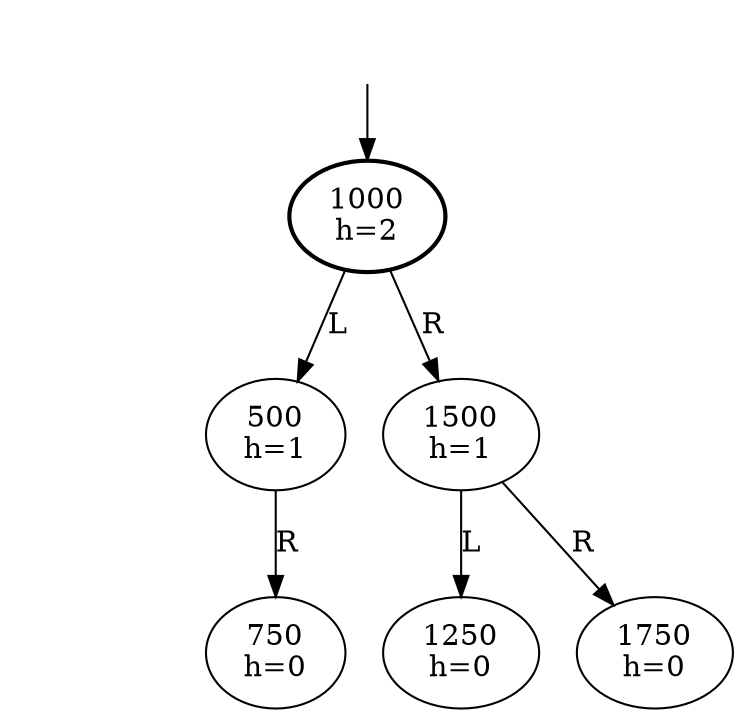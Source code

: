 digraph {
  DUMMY [style=invis];
  DUMMY -> 1000;
  1000 [penwidth=2];

  1000 [label="1000\nh=2"];

  1000 -> 500 [label="L"];
  500 [label="500\nh=1"];

  500 -> L_500 [style=invis];
  L_500 [style=invis];

  500 -> 750 [label="R"];
  750 [label="750\nh=0"];



  1000 -> 1500 [label="R"];
  1500 [label="1500\nh=1"];

  1500 -> 1250 [label="L"];
  1250 [label="1250\nh=0"];



  1500 -> 1750 [label="R"];
  1750 [label="1750\nh=0"];



}
